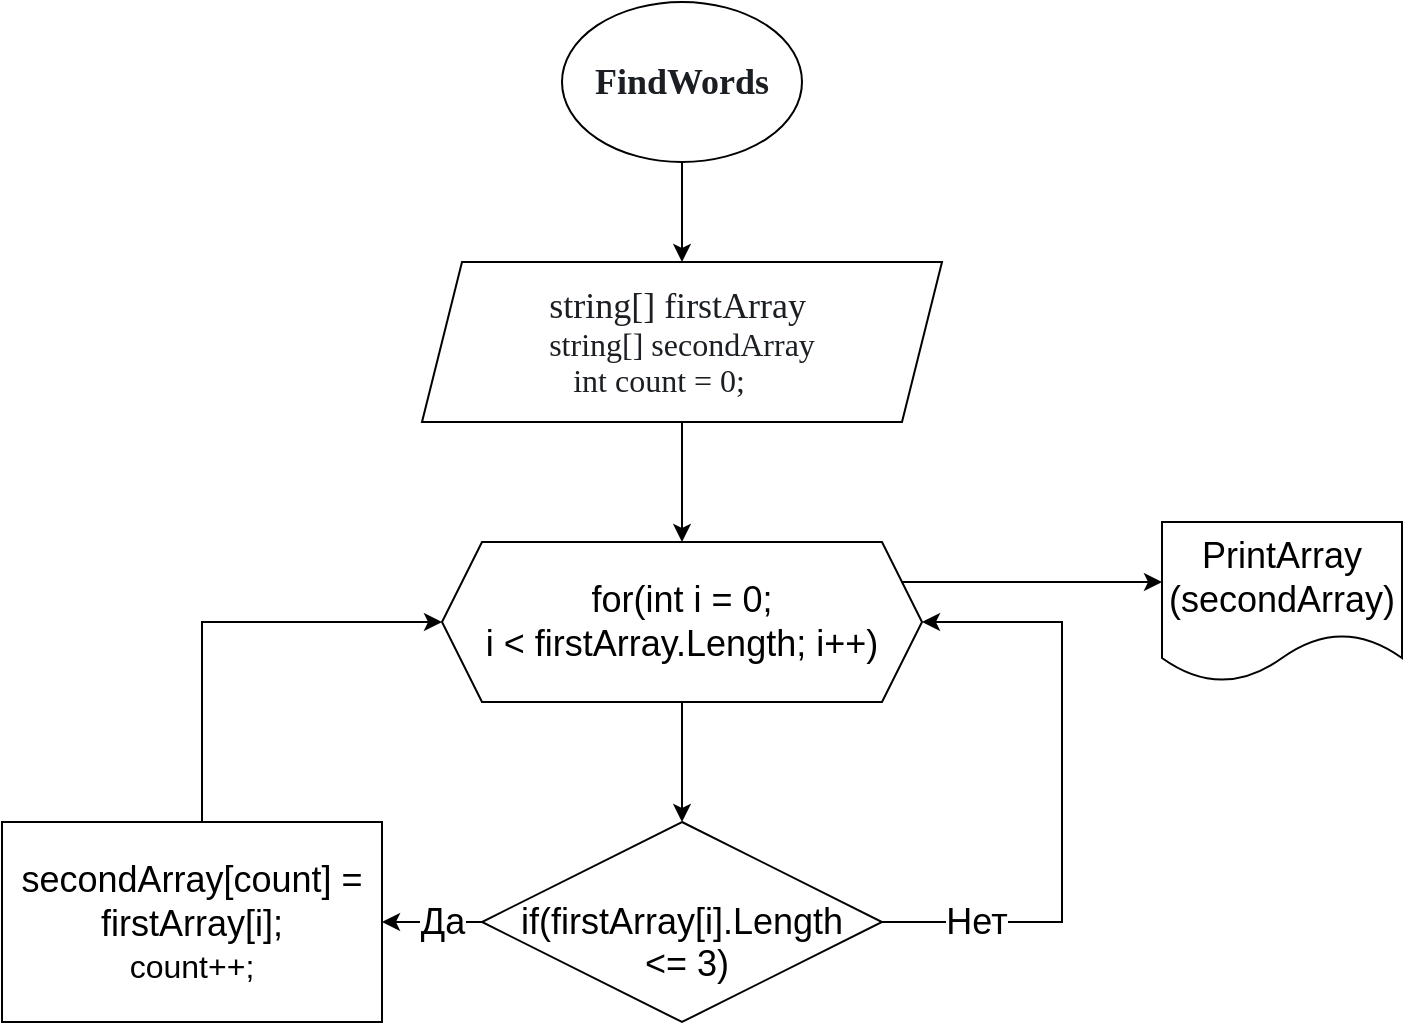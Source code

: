 <mxfile version="20.8.4" type="device"><diagram id="iuWnPfP8I3QdwdIo_zFF" name="Страница 1"><mxGraphModel dx="890" dy="569" grid="1" gridSize="10" guides="1" tooltips="1" connect="1" arrows="1" fold="1" page="1" pageScale="1" pageWidth="827" pageHeight="1169" math="0" shadow="0"><root><mxCell id="0"/><mxCell id="1" parent="0"/><mxCell id="XXcI6-ENcS-y8W8ABdfp-3" value="" style="edgeStyle=orthogonalEdgeStyle;rounded=0;orthogonalLoop=1;jettySize=auto;html=1;fontSize=18;" edge="1" parent="1" source="XXcI6-ENcS-y8W8ABdfp-1" target="XXcI6-ENcS-y8W8ABdfp-2"><mxGeometry relative="1" as="geometry"/></mxCell><mxCell id="XXcI6-ENcS-y8W8ABdfp-1" value="&lt;p style=&quot;margin: 0px; font-variant-numeric: normal; font-variant-east-asian: normal; font-stretch: normal; line-height: normal; font-family: &amp;quot;.AppleSystemUIFontMonospaced&amp;quot;; color: rgb(27, 31, 35); background-color: rgb(255, 255, 255); text-align: start;&quot; class=&quot;p1&quot;&gt;&lt;b style=&quot;&quot;&gt;&lt;font style=&quot;font-size: 18px;&quot;&gt;FindWords&lt;/font&gt;&lt;/b&gt;&lt;/p&gt;" style="ellipse;whiteSpace=wrap;html=1;fontSize=14;" vertex="1" parent="1"><mxGeometry x="340" y="30" width="120" height="80" as="geometry"/></mxCell><mxCell id="XXcI6-ENcS-y8W8ABdfp-5" value="" style="edgeStyle=orthogonalEdgeStyle;rounded=0;orthogonalLoop=1;jettySize=auto;html=1;fontSize=18;" edge="1" parent="1" source="XXcI6-ENcS-y8W8ABdfp-2" target="XXcI6-ENcS-y8W8ABdfp-4"><mxGeometry relative="1" as="geometry"/></mxCell><mxCell id="XXcI6-ENcS-y8W8ABdfp-2" value="&lt;p style=&quot;margin: 0px; font-variant-numeric: normal; font-variant-east-asian: normal; font-stretch: normal; line-height: normal; font-family: &amp;quot;.AppleSystemUIFontMonospaced&amp;quot;; color: rgb(27, 31, 35); background-color: rgb(255, 255, 255); text-align: start;&quot; class=&quot;p1&quot;&gt;&lt;font style=&quot;font-size: 18px;&quot;&gt;string[] firstArray&lt;/font&gt;&lt;/p&gt;&lt;p style=&quot;margin: 0px; font-variant-numeric: normal; font-variant-east-asian: normal; font-stretch: normal; line-height: normal; font-family: &amp;quot;.AppleSystemUIFontMonospaced&amp;quot;; color: rgb(27, 31, 35); background-color: rgb(255, 255, 255); text-align: start;&quot; class=&quot;p1&quot;&gt;&lt;font size=&quot;3&quot;&gt;string[] secondArray&lt;/font&gt;&lt;/p&gt;&lt;p style=&quot;margin: 0px; font-variant-numeric: normal; font-variant-east-asian: normal; font-stretch: normal; line-height: normal; font-family: &amp;quot;.AppleSystemUIFontMonospaced&amp;quot;; color: rgb(27, 31, 35); background-color: rgb(255, 255, 255); text-align: start;&quot; class=&quot;p1&quot;&gt;&lt;font size=&quot;3&quot;&gt;&amp;nbsp; &amp;nbsp;int count = 0;&lt;/font&gt;&lt;/p&gt;" style="shape=parallelogram;perimeter=parallelogramPerimeter;whiteSpace=wrap;html=1;fixedSize=1;fontSize=14;" vertex="1" parent="1"><mxGeometry x="270" y="160" width="260" height="80" as="geometry"/></mxCell><mxCell id="XXcI6-ENcS-y8W8ABdfp-7" value="" style="edgeStyle=orthogonalEdgeStyle;rounded=0;orthogonalLoop=1;jettySize=auto;html=1;fontSize=18;" edge="1" parent="1" source="XXcI6-ENcS-y8W8ABdfp-4" target="XXcI6-ENcS-y8W8ABdfp-6"><mxGeometry relative="1" as="geometry"/></mxCell><mxCell id="XXcI6-ENcS-y8W8ABdfp-14" style="edgeStyle=orthogonalEdgeStyle;rounded=0;orthogonalLoop=1;jettySize=auto;html=1;fontSize=18;" edge="1" parent="1" source="XXcI6-ENcS-y8W8ABdfp-4"><mxGeometry relative="1" as="geometry"><mxPoint x="640" y="320" as="targetPoint"/><Array as="points"><mxPoint x="510" y="320"/><mxPoint x="510" y="320"/></Array></mxGeometry></mxCell><mxCell id="XXcI6-ENcS-y8W8ABdfp-4" value="&lt;font style=&quot;font-size: 18px;&quot;&gt;for(int i = 0; &lt;br&gt;i &amp;lt; firstArray.Length; i++)&lt;/font&gt;" style="shape=hexagon;perimeter=hexagonPerimeter2;whiteSpace=wrap;html=1;fixedSize=1;fontSize=14;" vertex="1" parent="1"><mxGeometry x="280" y="300" width="240" height="80" as="geometry"/></mxCell><mxCell id="XXcI6-ENcS-y8W8ABdfp-9" value="" style="edgeStyle=orthogonalEdgeStyle;rounded=0;orthogonalLoop=1;jettySize=auto;html=1;fontSize=18;" edge="1" parent="1" source="XXcI6-ENcS-y8W8ABdfp-6" target="XXcI6-ENcS-y8W8ABdfp-8"><mxGeometry relative="1" as="geometry"/></mxCell><mxCell id="XXcI6-ENcS-y8W8ABdfp-11" value="Да" style="edgeLabel;html=1;align=center;verticalAlign=middle;resizable=0;points=[];fontSize=18;" vertex="1" connectable="0" parent="XXcI6-ENcS-y8W8ABdfp-9"><mxGeometry x="-0.68" y="1" relative="1" as="geometry"><mxPoint x="-12" y="-1" as="offset"/></mxGeometry></mxCell><mxCell id="XXcI6-ENcS-y8W8ABdfp-12" style="edgeStyle=orthogonalEdgeStyle;rounded=0;orthogonalLoop=1;jettySize=auto;html=1;exitX=1;exitY=0.5;exitDx=0;exitDy=0;entryX=1;entryY=0.5;entryDx=0;entryDy=0;fontSize=18;" edge="1" parent="1" source="XXcI6-ENcS-y8W8ABdfp-6" target="XXcI6-ENcS-y8W8ABdfp-4"><mxGeometry relative="1" as="geometry"><Array as="points"><mxPoint x="590" y="490"/><mxPoint x="590" y="340"/></Array></mxGeometry></mxCell><mxCell id="XXcI6-ENcS-y8W8ABdfp-13" value="Нет" style="edgeLabel;html=1;align=center;verticalAlign=middle;resizable=0;points=[];fontSize=18;" vertex="1" connectable="0" parent="XXcI6-ENcS-y8W8ABdfp-12"><mxGeometry x="-0.697" relative="1" as="geometry"><mxPoint as="offset"/></mxGeometry></mxCell><mxCell id="XXcI6-ENcS-y8W8ABdfp-6" value="&lt;font style=&quot;font-size: 18px;&quot;&gt;&lt;br&gt;if(firstArray[i].Length&lt;br&gt;&amp;nbsp;&amp;lt;= 3)&lt;/font&gt;" style="rhombus;whiteSpace=wrap;html=1;fontSize=14;" vertex="1" parent="1"><mxGeometry x="300" y="440" width="200" height="100" as="geometry"/></mxCell><mxCell id="XXcI6-ENcS-y8W8ABdfp-10" style="edgeStyle=orthogonalEdgeStyle;rounded=0;orthogonalLoop=1;jettySize=auto;html=1;entryX=0;entryY=0.5;entryDx=0;entryDy=0;fontSize=18;" edge="1" parent="1" source="XXcI6-ENcS-y8W8ABdfp-8" target="XXcI6-ENcS-y8W8ABdfp-4"><mxGeometry relative="1" as="geometry"><Array as="points"><mxPoint x="160" y="340"/></Array></mxGeometry></mxCell><mxCell id="XXcI6-ENcS-y8W8ABdfp-8" value="&lt;div&gt;&lt;font style=&quot;font-size: 18px;&quot;&gt;secondArray[count] = firstArray[i];&lt;/font&gt;&lt;/div&gt;&lt;div&gt;&lt;span style=&quot;background-color: initial;&quot;&gt;&lt;font size=&quot;3&quot;&gt;count++;&lt;/font&gt;&lt;/span&gt;&lt;/div&gt;" style="whiteSpace=wrap;html=1;fontSize=14;" vertex="1" parent="1"><mxGeometry x="60" y="440" width="190" height="100" as="geometry"/></mxCell><mxCell id="XXcI6-ENcS-y8W8ABdfp-15" value="PrintArray&lt;br&gt;(secondArray)" style="shape=document;whiteSpace=wrap;html=1;boundedLbl=1;fontSize=18;" vertex="1" parent="1"><mxGeometry x="640" y="290" width="120" height="80" as="geometry"/></mxCell></root></mxGraphModel></diagram></mxfile>